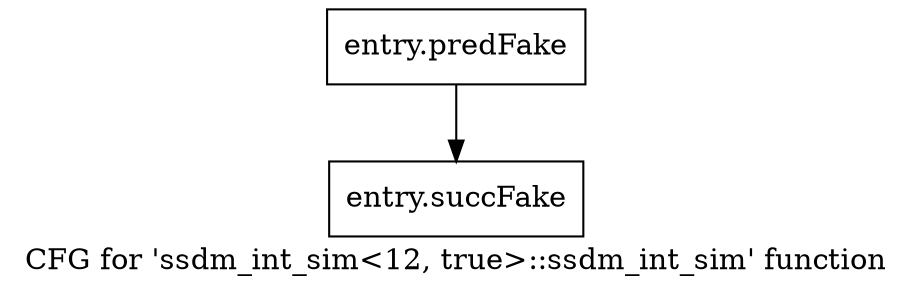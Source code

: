 digraph "CFG for 'ssdm_int_sim\<12, true\>::ssdm_int_sim' function" {
	label="CFG for 'ssdm_int_sim\<12, true\>::ssdm_int_sim' function";

	Node0x5a59880 [shape=record,filename="",linenumber="",label="{entry.predFake}"];
	Node0x5a59880 -> Node0x5b2bb40[ callList="" memoryops="" filename="/home/omerfaruk/tools/Xilinx/Vitis_HLS/2023.2/include/etc/ap_common.h" execusionnum="3"];
	Node0x5b2bb40 [shape=record,filename="/home/omerfaruk/tools/Xilinx/Vitis_HLS/2023.2/include/etc/ap_common.h",linenumber="661",label="{entry.succFake}"];
}
